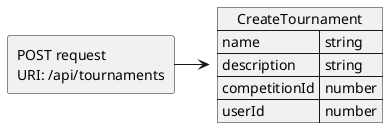 @startuml Create tournament request
allowmixing

agent "POST request \nURI: /api/tournaments"
  json "CreateTournament" as J {
    "name": "string",
    "description": "string",
    "competitionId": "number",
    "userId": "number"
  }

"POST request \nURI: /api/tournaments" -> J 
@enduml